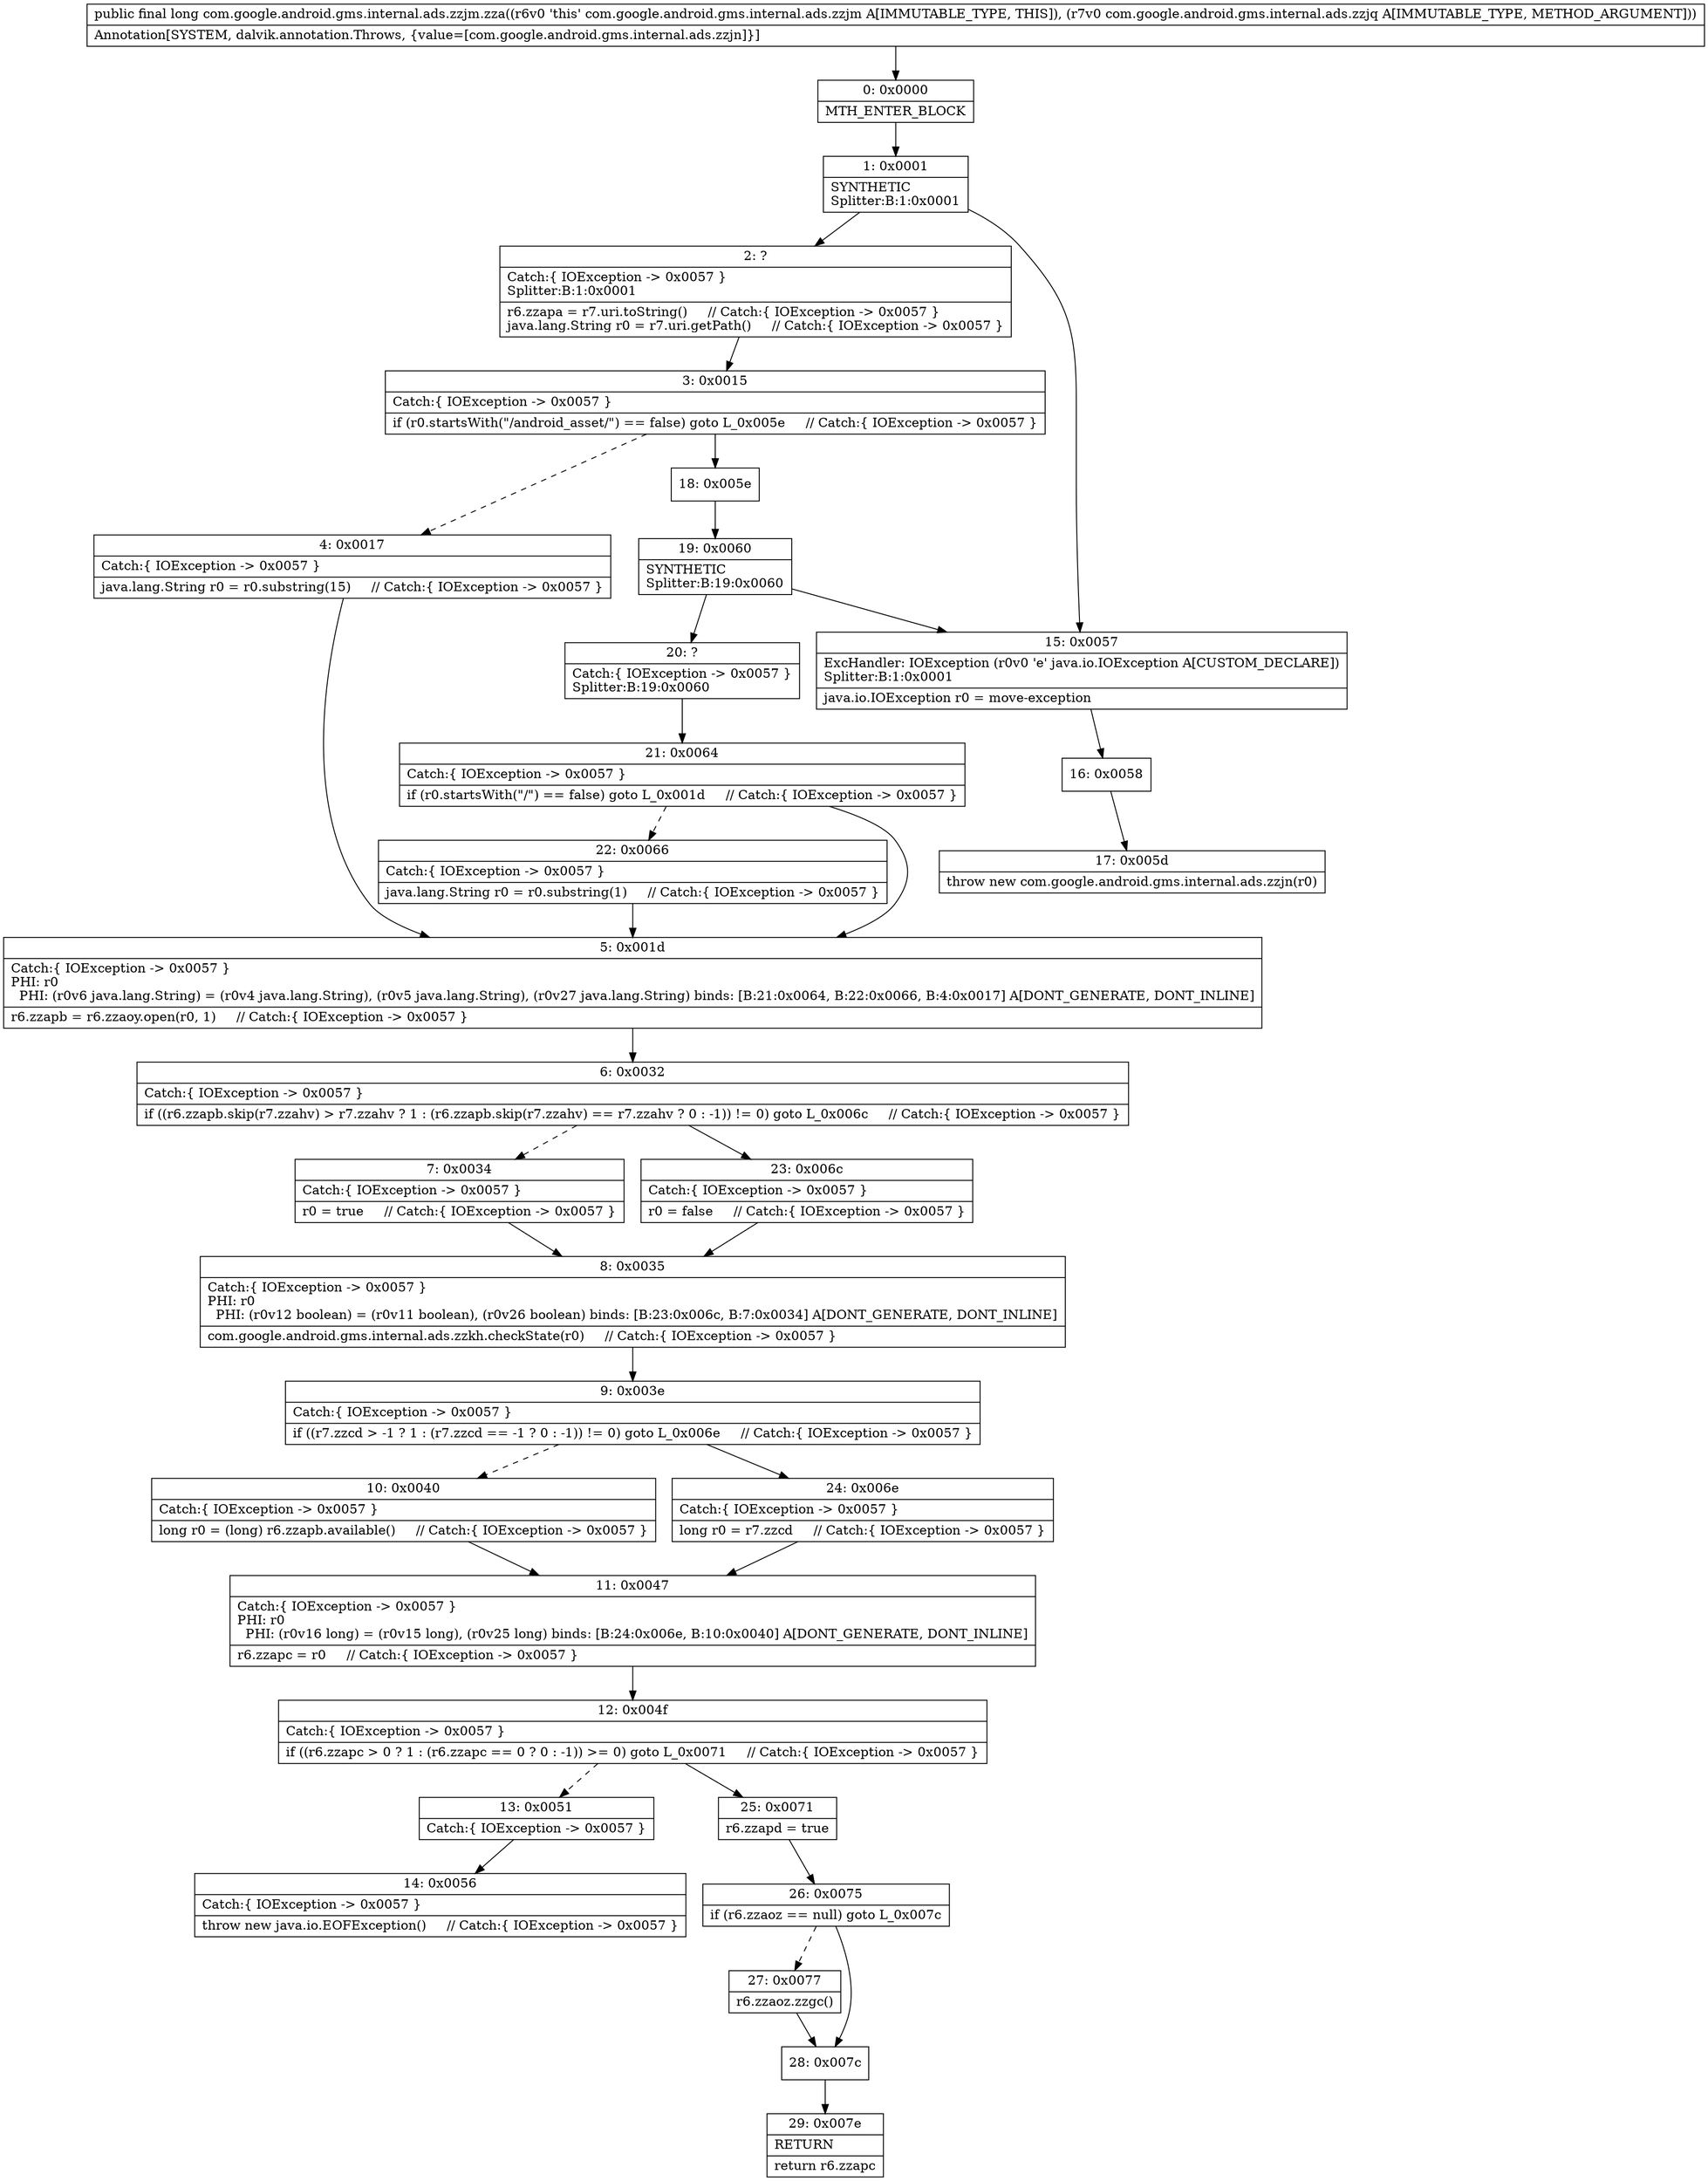 digraph "CFG forcom.google.android.gms.internal.ads.zzjm.zza(Lcom\/google\/android\/gms\/internal\/ads\/zzjq;)J" {
Node_0 [shape=record,label="{0\:\ 0x0000|MTH_ENTER_BLOCK\l}"];
Node_1 [shape=record,label="{1\:\ 0x0001|SYNTHETIC\lSplitter:B:1:0x0001\l}"];
Node_2 [shape=record,label="{2\:\ ?|Catch:\{ IOException \-\> 0x0057 \}\lSplitter:B:1:0x0001\l|r6.zzapa = r7.uri.toString()     \/\/ Catch:\{ IOException \-\> 0x0057 \}\ljava.lang.String r0 = r7.uri.getPath()     \/\/ Catch:\{ IOException \-\> 0x0057 \}\l}"];
Node_3 [shape=record,label="{3\:\ 0x0015|Catch:\{ IOException \-\> 0x0057 \}\l|if (r0.startsWith(\"\/android_asset\/\") == false) goto L_0x005e     \/\/ Catch:\{ IOException \-\> 0x0057 \}\l}"];
Node_4 [shape=record,label="{4\:\ 0x0017|Catch:\{ IOException \-\> 0x0057 \}\l|java.lang.String r0 = r0.substring(15)     \/\/ Catch:\{ IOException \-\> 0x0057 \}\l}"];
Node_5 [shape=record,label="{5\:\ 0x001d|Catch:\{ IOException \-\> 0x0057 \}\lPHI: r0 \l  PHI: (r0v6 java.lang.String) = (r0v4 java.lang.String), (r0v5 java.lang.String), (r0v27 java.lang.String) binds: [B:21:0x0064, B:22:0x0066, B:4:0x0017] A[DONT_GENERATE, DONT_INLINE]\l|r6.zzapb = r6.zzaoy.open(r0, 1)     \/\/ Catch:\{ IOException \-\> 0x0057 \}\l}"];
Node_6 [shape=record,label="{6\:\ 0x0032|Catch:\{ IOException \-\> 0x0057 \}\l|if ((r6.zzapb.skip(r7.zzahv) \> r7.zzahv ? 1 : (r6.zzapb.skip(r7.zzahv) == r7.zzahv ? 0 : \-1)) != 0) goto L_0x006c     \/\/ Catch:\{ IOException \-\> 0x0057 \}\l}"];
Node_7 [shape=record,label="{7\:\ 0x0034|Catch:\{ IOException \-\> 0x0057 \}\l|r0 = true     \/\/ Catch:\{ IOException \-\> 0x0057 \}\l}"];
Node_8 [shape=record,label="{8\:\ 0x0035|Catch:\{ IOException \-\> 0x0057 \}\lPHI: r0 \l  PHI: (r0v12 boolean) = (r0v11 boolean), (r0v26 boolean) binds: [B:23:0x006c, B:7:0x0034] A[DONT_GENERATE, DONT_INLINE]\l|com.google.android.gms.internal.ads.zzkh.checkState(r0)     \/\/ Catch:\{ IOException \-\> 0x0057 \}\l}"];
Node_9 [shape=record,label="{9\:\ 0x003e|Catch:\{ IOException \-\> 0x0057 \}\l|if ((r7.zzcd \> \-1 ? 1 : (r7.zzcd == \-1 ? 0 : \-1)) != 0) goto L_0x006e     \/\/ Catch:\{ IOException \-\> 0x0057 \}\l}"];
Node_10 [shape=record,label="{10\:\ 0x0040|Catch:\{ IOException \-\> 0x0057 \}\l|long r0 = (long) r6.zzapb.available()     \/\/ Catch:\{ IOException \-\> 0x0057 \}\l}"];
Node_11 [shape=record,label="{11\:\ 0x0047|Catch:\{ IOException \-\> 0x0057 \}\lPHI: r0 \l  PHI: (r0v16 long) = (r0v15 long), (r0v25 long) binds: [B:24:0x006e, B:10:0x0040] A[DONT_GENERATE, DONT_INLINE]\l|r6.zzapc = r0     \/\/ Catch:\{ IOException \-\> 0x0057 \}\l}"];
Node_12 [shape=record,label="{12\:\ 0x004f|Catch:\{ IOException \-\> 0x0057 \}\l|if ((r6.zzapc \> 0 ? 1 : (r6.zzapc == 0 ? 0 : \-1)) \>= 0) goto L_0x0071     \/\/ Catch:\{ IOException \-\> 0x0057 \}\l}"];
Node_13 [shape=record,label="{13\:\ 0x0051|Catch:\{ IOException \-\> 0x0057 \}\l}"];
Node_14 [shape=record,label="{14\:\ 0x0056|Catch:\{ IOException \-\> 0x0057 \}\l|throw new java.io.EOFException()     \/\/ Catch:\{ IOException \-\> 0x0057 \}\l}"];
Node_15 [shape=record,label="{15\:\ 0x0057|ExcHandler: IOException (r0v0 'e' java.io.IOException A[CUSTOM_DECLARE])\lSplitter:B:1:0x0001\l|java.io.IOException r0 = move\-exception\l}"];
Node_16 [shape=record,label="{16\:\ 0x0058}"];
Node_17 [shape=record,label="{17\:\ 0x005d|throw new com.google.android.gms.internal.ads.zzjn(r0)\l}"];
Node_18 [shape=record,label="{18\:\ 0x005e}"];
Node_19 [shape=record,label="{19\:\ 0x0060|SYNTHETIC\lSplitter:B:19:0x0060\l}"];
Node_20 [shape=record,label="{20\:\ ?|Catch:\{ IOException \-\> 0x0057 \}\lSplitter:B:19:0x0060\l}"];
Node_21 [shape=record,label="{21\:\ 0x0064|Catch:\{ IOException \-\> 0x0057 \}\l|if (r0.startsWith(\"\/\") == false) goto L_0x001d     \/\/ Catch:\{ IOException \-\> 0x0057 \}\l}"];
Node_22 [shape=record,label="{22\:\ 0x0066|Catch:\{ IOException \-\> 0x0057 \}\l|java.lang.String r0 = r0.substring(1)     \/\/ Catch:\{ IOException \-\> 0x0057 \}\l}"];
Node_23 [shape=record,label="{23\:\ 0x006c|Catch:\{ IOException \-\> 0x0057 \}\l|r0 = false     \/\/ Catch:\{ IOException \-\> 0x0057 \}\l}"];
Node_24 [shape=record,label="{24\:\ 0x006e|Catch:\{ IOException \-\> 0x0057 \}\l|long r0 = r7.zzcd     \/\/ Catch:\{ IOException \-\> 0x0057 \}\l}"];
Node_25 [shape=record,label="{25\:\ 0x0071|r6.zzapd = true\l}"];
Node_26 [shape=record,label="{26\:\ 0x0075|if (r6.zzaoz == null) goto L_0x007c\l}"];
Node_27 [shape=record,label="{27\:\ 0x0077|r6.zzaoz.zzgc()\l}"];
Node_28 [shape=record,label="{28\:\ 0x007c}"];
Node_29 [shape=record,label="{29\:\ 0x007e|RETURN\l|return r6.zzapc\l}"];
MethodNode[shape=record,label="{public final long com.google.android.gms.internal.ads.zzjm.zza((r6v0 'this' com.google.android.gms.internal.ads.zzjm A[IMMUTABLE_TYPE, THIS]), (r7v0 com.google.android.gms.internal.ads.zzjq A[IMMUTABLE_TYPE, METHOD_ARGUMENT]))  | Annotation[SYSTEM, dalvik.annotation.Throws, \{value=[com.google.android.gms.internal.ads.zzjn]\}]\l}"];
MethodNode -> Node_0;
Node_0 -> Node_1;
Node_1 -> Node_2;
Node_1 -> Node_15;
Node_2 -> Node_3;
Node_3 -> Node_4[style=dashed];
Node_3 -> Node_18;
Node_4 -> Node_5;
Node_5 -> Node_6;
Node_6 -> Node_7[style=dashed];
Node_6 -> Node_23;
Node_7 -> Node_8;
Node_8 -> Node_9;
Node_9 -> Node_10[style=dashed];
Node_9 -> Node_24;
Node_10 -> Node_11;
Node_11 -> Node_12;
Node_12 -> Node_13[style=dashed];
Node_12 -> Node_25;
Node_13 -> Node_14;
Node_15 -> Node_16;
Node_16 -> Node_17;
Node_18 -> Node_19;
Node_19 -> Node_20;
Node_19 -> Node_15;
Node_20 -> Node_21;
Node_21 -> Node_5;
Node_21 -> Node_22[style=dashed];
Node_22 -> Node_5;
Node_23 -> Node_8;
Node_24 -> Node_11;
Node_25 -> Node_26;
Node_26 -> Node_27[style=dashed];
Node_26 -> Node_28;
Node_27 -> Node_28;
Node_28 -> Node_29;
}

